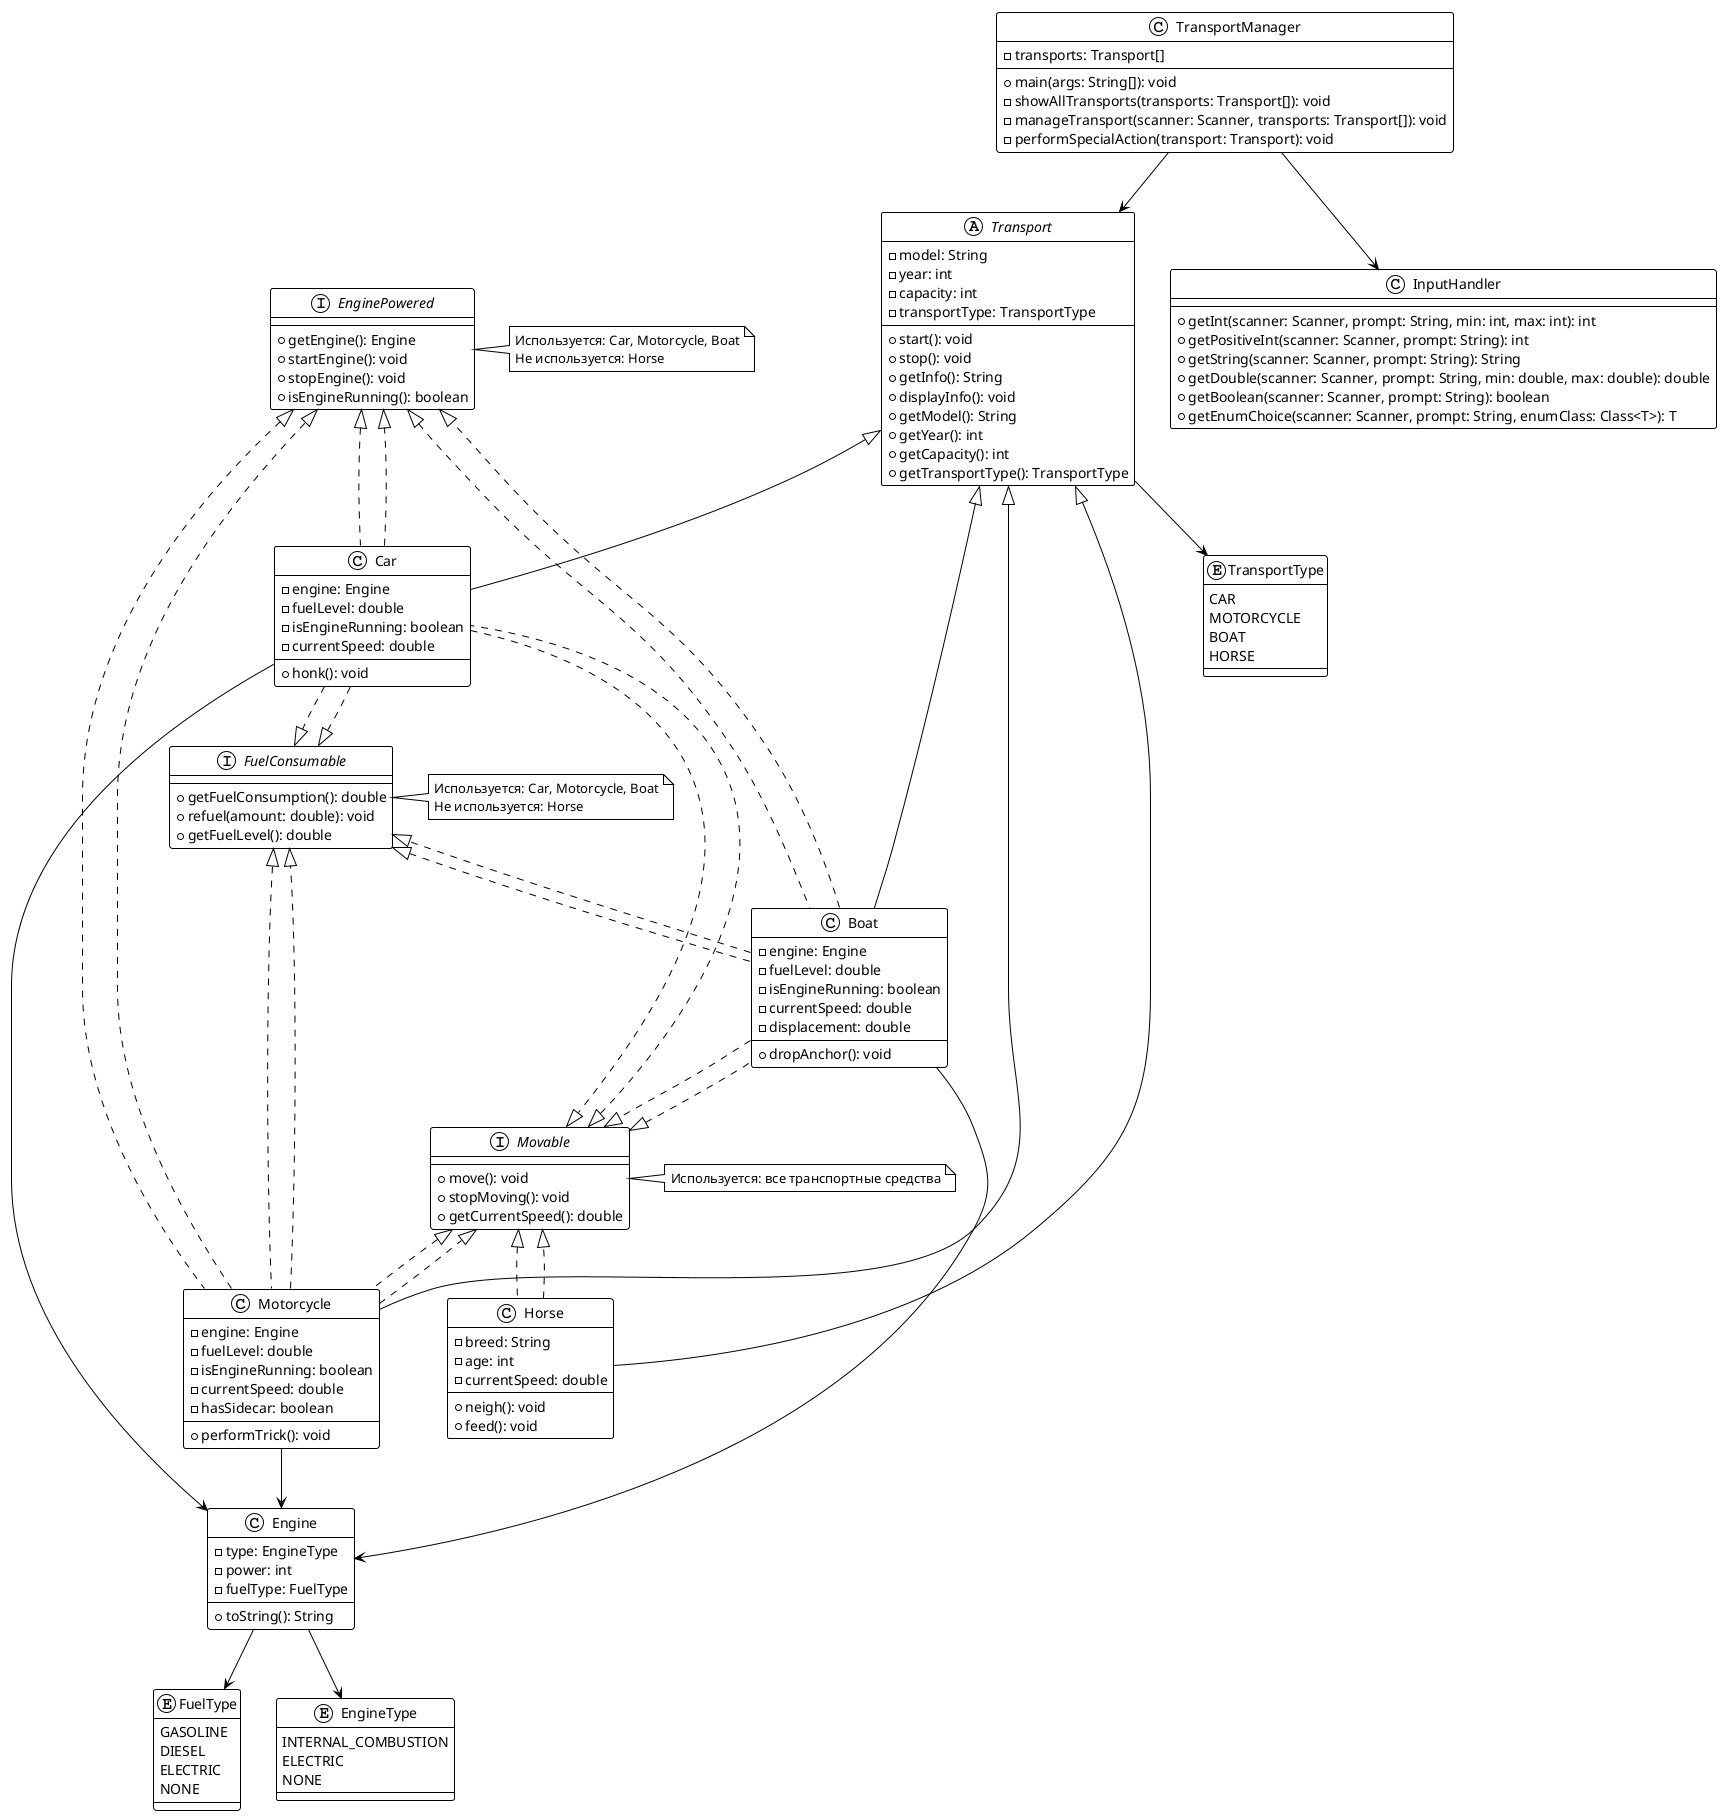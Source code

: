 @startuml
!theme plain

' Enums (только используемые)
enum FuelType {
    GASOLINE
    DIESEL  
    ELECTRIC
    NONE
}

enum EngineType {
    INTERNAL_COMBUSTION
    ELECTRIC
    NONE
}

enum TransportType {
    CAR
    MOTORCYCLE
    BOAT
    HORSE
}

' Interfaces
interface EnginePowered {
    + getEngine(): Engine
    + startEngine(): void
    + stopEngine(): void
    + isEngineRunning(): boolean
}

interface FuelConsumable {
    + getFuelConsumption(): double
    + refuel(amount: double): void
    + getFuelLevel(): double
}

interface Movable {
    + move(): void
    + stopMoving(): void
    + getCurrentSpeed(): double
}

' Classes
class Engine {
    - type: EngineType
    - power: int
    - fuelType: FuelType
    + toString(): String
}

abstract class Transport {
    - model: String
    - year: int
    - capacity: int
    - transportType: TransportType
    + start(): void
    + stop(): void
    + getInfo(): String
    + displayInfo(): void
    + getModel(): String
    + getYear(): int
    + getCapacity(): int
    + getTransportType(): TransportType
}

class Car extends Transport implements EnginePowered, FuelConsumable, Movable {
    - engine: Engine
    - fuelLevel: double
    - isEngineRunning: boolean
    - currentSpeed: double
    + honk(): void
}

class Motorcycle extends Transport implements EnginePowered, FuelConsumable, Movable {
    - engine: Engine
    - fuelLevel: double
    - isEngineRunning: boolean
    - currentSpeed: double
    - hasSidecar: boolean
    + performTrick(): void
}

class Boat extends Transport implements EnginePowered, FuelConsumable, Movable {
    - engine: Engine
    - fuelLevel: double
    - isEngineRunning: boolean
    - currentSpeed: double
    - displacement: double
    + dropAnchor(): void
}

class Horse extends Transport implements Movable {
    - breed: String
    - age: int
    - currentSpeed: double
    + neigh(): void
    + feed(): void
}

class InputHandler {
    + getInt(scanner: Scanner, prompt: String, min: int, max: int): int
    + getPositiveInt(scanner: Scanner, prompt: String): int
    + getString(scanner: Scanner, prompt: String): String
    + getDouble(scanner: Scanner, prompt: String, min: double, max: double): double
    + getBoolean(scanner: Scanner, prompt: String): boolean
    + getEnumChoice(scanner: Scanner, prompt: String, enumClass: Class<T>): T
}

class TransportManager {
    - transports: Transport[]
    + main(args: String[]): void
    - showAllTransports(transports: Transport[]): void
    - manageTransport(scanner: Scanner, transports: Transport[]): void
    - performSpecialAction(transport: Transport): void
}

' Relationships
TransportManager --> Transport
TransportManager --> InputHandler

Car --> Engine
Motorcycle --> Engine
Boat --> Engine

Car ..|> EnginePowered
Car ..|> FuelConsumable
Car ..|> Movable

Motorcycle ..|> EnginePowered
Motorcycle ..|> FuelConsumable
Motorcycle ..|> Movable

Boat ..|> EnginePowered
Boat ..|> FuelConsumable
Boat ..|> Movable

Horse ..|> Movable

Engine --> EngineType
Engine --> FuelType

Transport --> TransportType

note right of EnginePowered
  Используется: Car, Motorcycle, Boat
  Не используется: Horse
end note

note right of FuelConsumable  
  Используется: Car, Motorcycle, Boat
  Не используется: Horse
end note

note right of Movable
  Используется: все транспортные средства
end note

@enduml